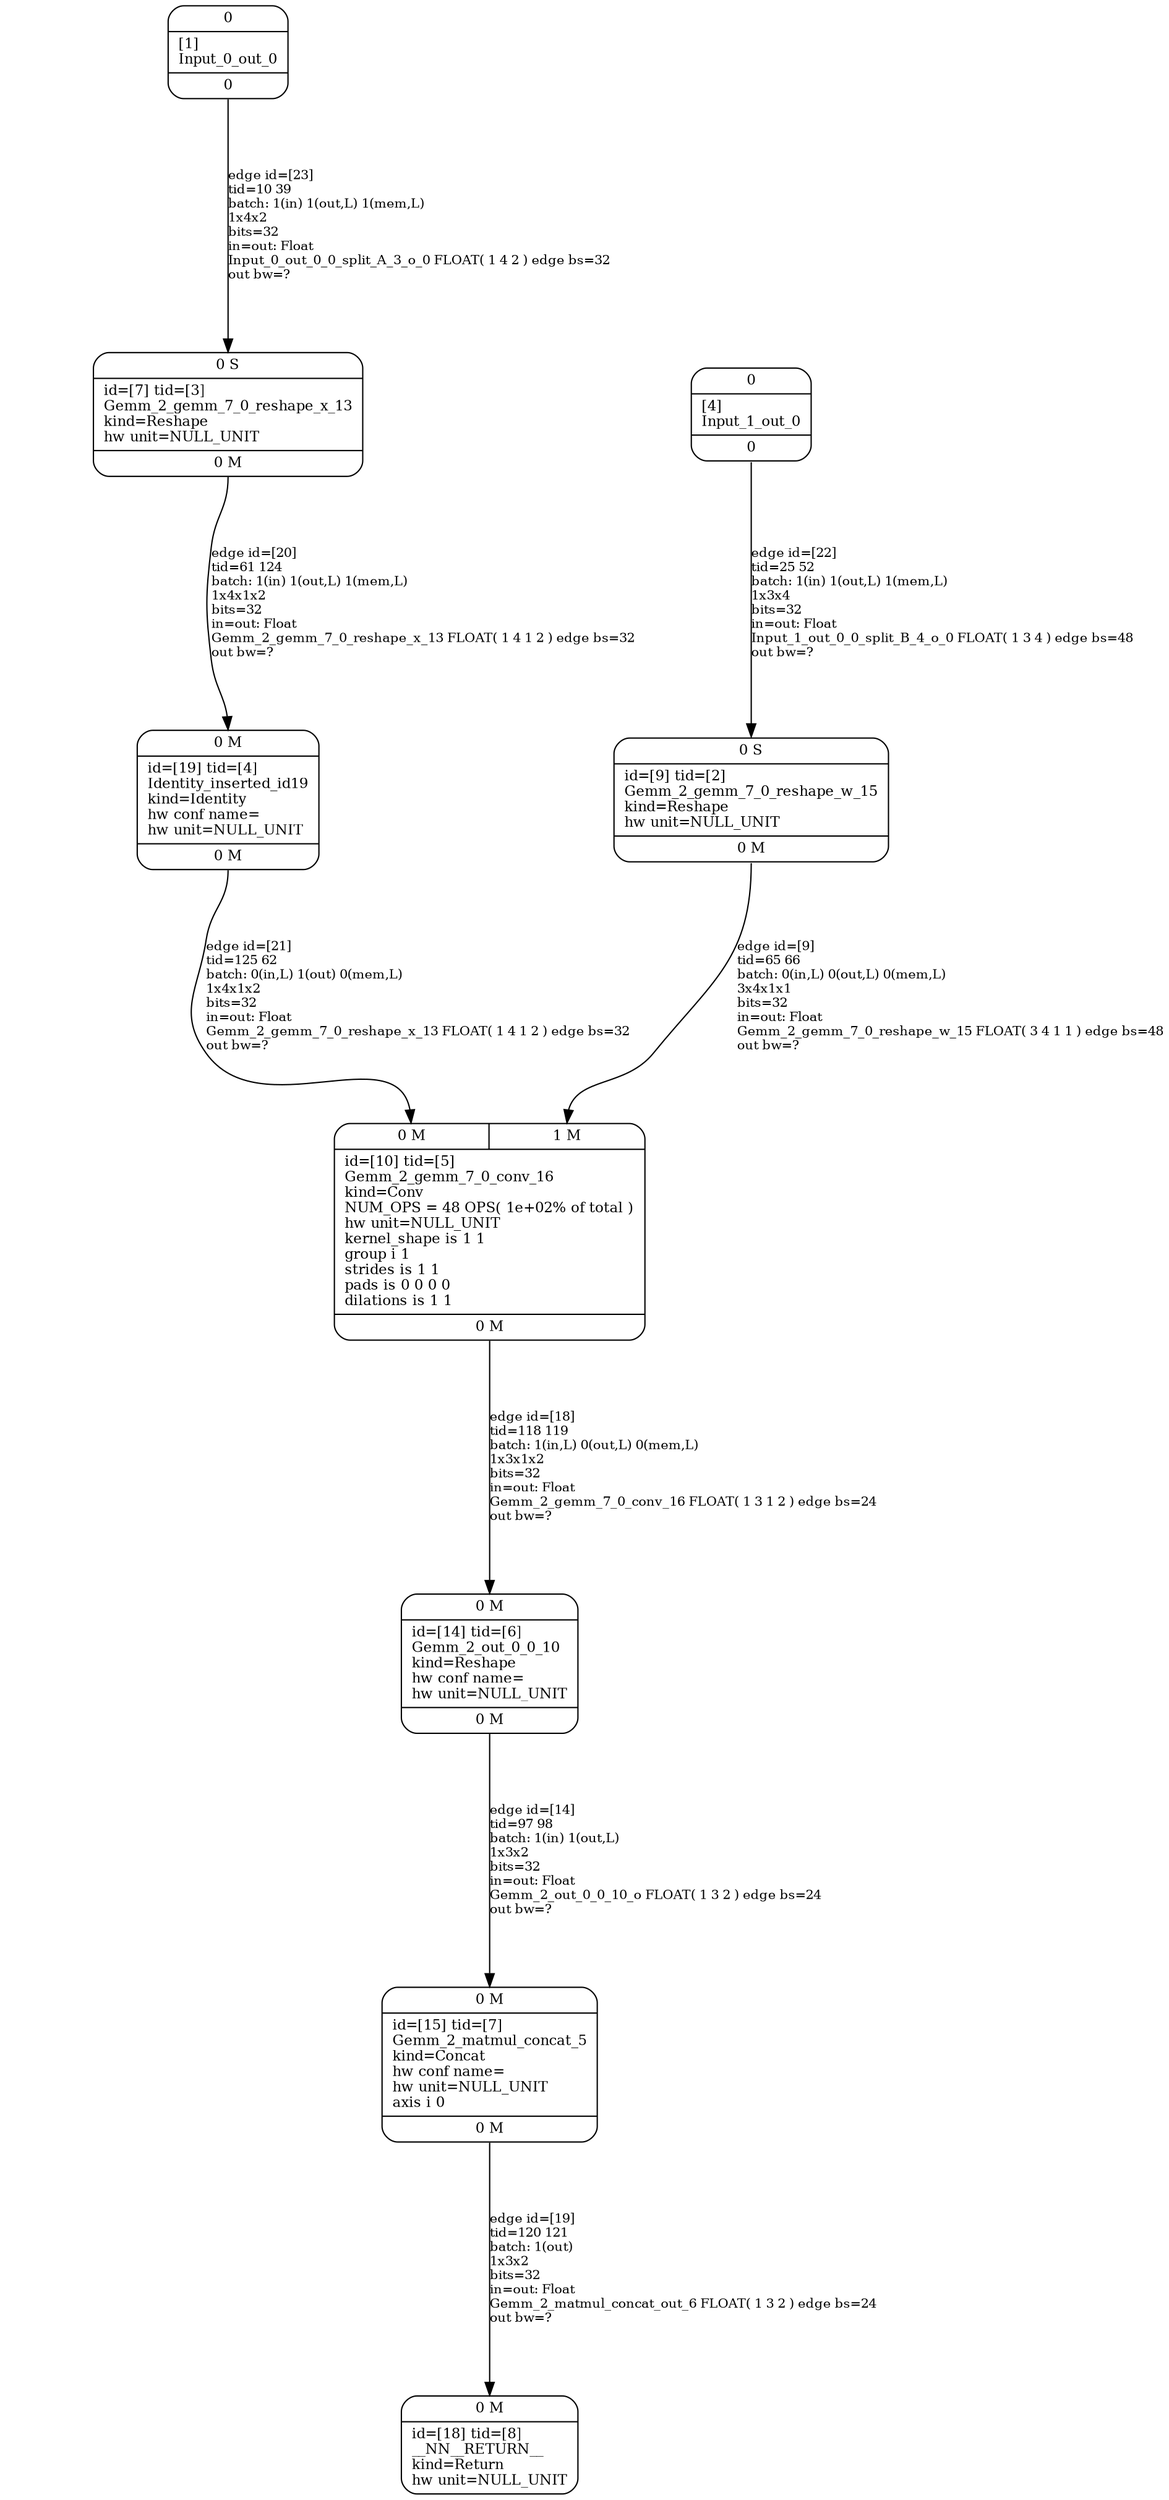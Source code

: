 digraph G {
graph [ fontsize=11 ];
node [ fontsize=11 ];
edge [ fontsize=10 ];
rankdir=BU
ranksep=1.5
nodesep=1
splines=spline
compound=true
Graphinfo [ label="" shape=plaintext, style=rounded, color=black, fontname="Arial-Bold" ];
Input_1_out_0 [ label="{ { <i0> 0} |  [4]\lInput_1_out_0 | { <o0> 0} }", shape=record, color=black, style=rounded  ] ;
Input_0_out_0 [ label="{ { <i0> 0} |  [1]\lInput_0_out_0 | { <o0> 0} }", shape=record, color=black, style=rounded  ] ;
Gemm_2_gemm_7_0_reshape_w_15 [ label="{ { < i0>  0 S } | id=[9] tid=[2]\lGemm_2_gemm_7_0_reshape_w_15\lkind=Reshape\lhw unit=NULL_UNIT\l | { < o0>  0 M } }", shape=record, color=black, style=rounded  ] ;
Gemm_2_gemm_7_0_reshape_x_13 [ label="{ { < i0>  0 S } | id=[7] tid=[3]\lGemm_2_gemm_7_0_reshape_x_13\lkind=Reshape\lhw unit=NULL_UNIT\l | { < o0>  0 M } }", shape=record, color=black, style=rounded  ] ;
Identity_inserted_id19 [ label="{ { < i0>  0 M } | id=[19] tid=[4]\lIdentity_inserted_id19\lkind=Identity\lhw conf name=\lhw unit=NULL_UNIT\l | { < o0>  0 M } }", shape=record, color=black, style=rounded  ] ;
Gemm_2_gemm_7_0_conv_16 [ label="{ { < i0>  0 M  | < i1>  1 M } | id=[10] tid=[5]\lGemm_2_gemm_7_0_conv_16\lkind=Conv\lNUM_OPS = 48 OPS( 1e+02% of total )\lhw unit=NULL_UNIT\lkernel_shape is 1 1\lgroup i 1\lstrides is 1 1\lpads is 0 0 0 0\ldilations is 1 1\l | { < o0>  0 M } }", shape=record, color=black, style=rounded  ] ;
Gemm_2_out_0_0_10 [ label="{ { < i0>  0 M } | id=[14] tid=[6]\lGemm_2_out_0_0_10\lkind=Reshape\lhw conf name=\lhw unit=NULL_UNIT\l | { < o0>  0 M } }", shape=record, color=black, style=rounded  ] ;
Gemm_2_matmul_concat_5 [ label="{ { < i0>  0 M } | id=[15] tid=[7]\lGemm_2_matmul_concat_5\lkind=Concat\lhw conf name=\lhw unit=NULL_UNIT\laxis i 0\l | { < o0>  0 M } }", shape=record, color=black, style=rounded  ] ;
__NN__RETURN__ [ label="{ { < i0>  0 M } | id=[18] tid=[8]\l__NN__RETURN__\lkind=Return\lhw unit=NULL_UNIT\l}", shape=record, color=black, style=rounded  ] ;
Gemm_2_gemm_7_0_reshape_w_15:o0:s->Gemm_2_gemm_7_0_conv_16:i1:n [ label="edge id=[9]\ltid=65 66\lbatch: 0(in,L) 0(out,L) 0(mem,L) \l3x4x1x1\lbits=32\lin=out: Float\lGemm_2_gemm_7_0_reshape_w_15 FLOAT( 3 4 1 1 ) edge bs=48\lout bw=?\l" ]; 
Gemm_2_out_0_0_10:o0:s->Gemm_2_matmul_concat_5:i0:n [ label="edge id=[14]\ltid=97 98\lbatch: 1(in) 1(out,L) \l1x3x2\lbits=32\lin=out: Float\lGemm_2_out_0_0_10_o FLOAT( 1 3 2 ) edge bs=24\lout bw=?\l" ]; 
Gemm_2_gemm_7_0_conv_16:o0:s->Gemm_2_out_0_0_10:i0:n [ label="edge id=[18]\ltid=118 119\lbatch: 1(in,L) 0(out,L) 0(mem,L) \l1x3x1x2\lbits=32\lin=out: Float\lGemm_2_gemm_7_0_conv_16 FLOAT( 1 3 1 2 ) edge bs=24\lout bw=?\l" ]; 
Gemm_2_matmul_concat_5:o0:s->__NN__RETURN__:i0:n [ label="edge id=[19]\ltid=120 121\lbatch: 1(out) \l1x3x2\lbits=32\lin=out: Float\lGemm_2_matmul_concat_out_6 FLOAT( 1 3 2 ) edge bs=24\lout bw=?\l" ]; 
Gemm_2_gemm_7_0_reshape_x_13:o0:s->Identity_inserted_id19:i0:n [ label="edge id=[20]\ltid=61 124\lbatch: 1(in) 1(out,L) 1(mem,L) \l1x4x1x2\lbits=32\lin=out: Float\lGemm_2_gemm_7_0_reshape_x_13 FLOAT( 1 4 1 2 ) edge bs=32\lout bw=?\l" ]; 
Identity_inserted_id19:o0:s->Gemm_2_gemm_7_0_conv_16:i0:n [ label="edge id=[21]\ltid=125 62\lbatch: 0(in,L) 1(out) 0(mem,L) \l1x4x1x2\lbits=32\lin=out: Float\lGemm_2_gemm_7_0_reshape_x_13 FLOAT( 1 4 1 2 ) edge bs=32\lout bw=?\l" ]; 
Input_1_out_0:o0:s->Gemm_2_gemm_7_0_reshape_w_15:i0:n [ label="edge id=[22]\ltid=25 52\lbatch: 1(in) 1(out,L) 1(mem,L) \l1x3x4\lbits=32\lin=out: Float\lInput_1_out_0_0_split_B_4_o_0 FLOAT( 1 3 4 ) edge bs=48\lout bw=?\l" ]; 
Input_0_out_0:o0:s->Gemm_2_gemm_7_0_reshape_x_13:i0:n [ label="edge id=[23]\ltid=10 39\lbatch: 1(in) 1(out,L) 1(mem,L) \l1x4x2\lbits=32\lin=out: Float\lInput_0_out_0_0_split_A_3_o_0 FLOAT( 1 4 2 ) edge bs=32\lout bw=?\l" ]; 
}
